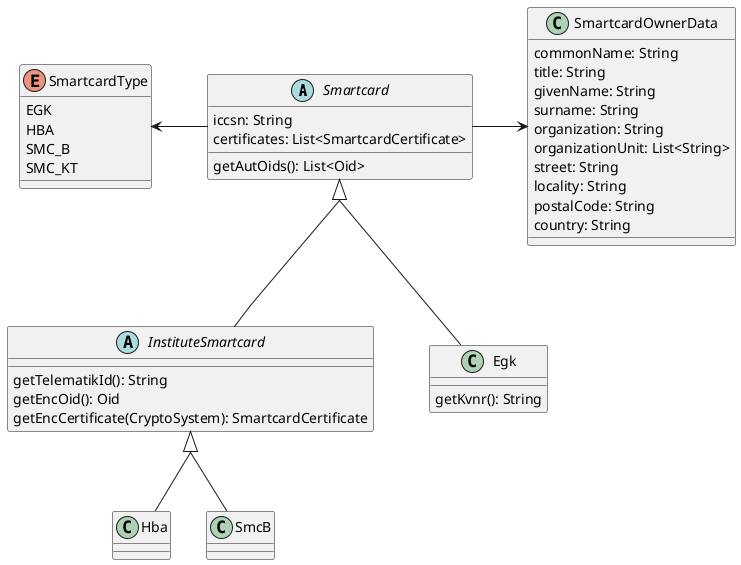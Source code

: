 @startuml
skinparam groupInheritance 2

abstract class Smartcard {
    iccsn: String
    certificates: List<SmartcardCertificate>
    getAutOids(): List<Oid>
}

abstract class InstituteSmartcard extends Smartcard{
    getTelematikId(): String
    getEncOid(): Oid
    getEncCertificate(CryptoSystem): SmartcardCertificate
}

class Egk extends Smartcard {
    getKvnr(): String
}
class Hba extends InstituteSmartcard
class SmcB extends InstituteSmartcard
enum SmartcardType {
    EGK
    HBA
    SMC_B
    SMC_KT
}


class SmartcardOwnerData {
    commonName: String
    title: String
    givenName: String
    surname: String
    organization: String
    organizationUnit: List<String>
    street: String
    locality: String
    postalCode: String
    country: String
}

Smartcard -left-> SmartcardType
Smartcard -right-> SmartcardOwnerData


@enduml
